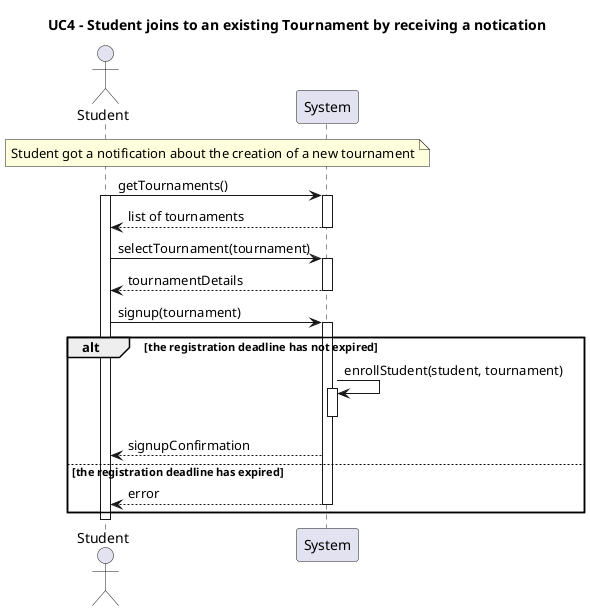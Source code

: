 @startuml UC4
title UC4 - Student joins to an existing Tournament by receiving a notication      
actor Student
participant System

note across: Student got a notification about the creation of a new tournament

Student -> System ++: getTournaments()
activate Student
System --> Student--: list of tournaments



Student -> System ++ : selectTournament(tournament)
Student <-- System -- : tournamentDetails

Student -> System ++ : signup(tournament)
alt the registration deadline has not expired
    System -> System ++-- : enrollStudent(student, tournament)
    Student <-- System : signupConfirmation
else the registration deadline has expired
    Student <-- System -- : error
end
deactivate Student
@enduml
